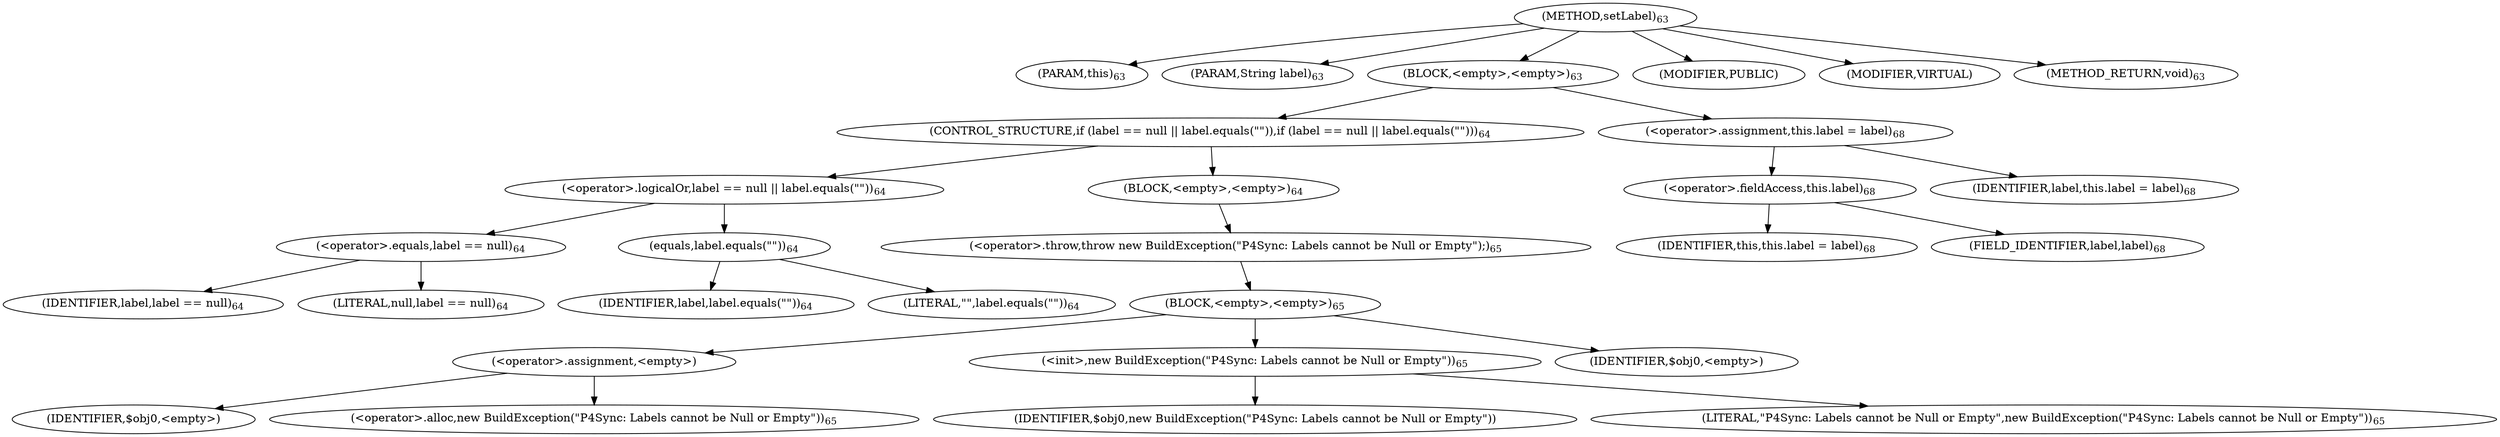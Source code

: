 digraph "setLabel" {  
"18" [label = <(METHOD,setLabel)<SUB>63</SUB>> ]
"4" [label = <(PARAM,this)<SUB>63</SUB>> ]
"19" [label = <(PARAM,String label)<SUB>63</SUB>> ]
"20" [label = <(BLOCK,&lt;empty&gt;,&lt;empty&gt;)<SUB>63</SUB>> ]
"21" [label = <(CONTROL_STRUCTURE,if (label == null || label.equals(&quot;&quot;)),if (label == null || label.equals(&quot;&quot;)))<SUB>64</SUB>> ]
"22" [label = <(&lt;operator&gt;.logicalOr,label == null || label.equals(&quot;&quot;))<SUB>64</SUB>> ]
"23" [label = <(&lt;operator&gt;.equals,label == null)<SUB>64</SUB>> ]
"24" [label = <(IDENTIFIER,label,label == null)<SUB>64</SUB>> ]
"25" [label = <(LITERAL,null,label == null)<SUB>64</SUB>> ]
"26" [label = <(equals,label.equals(&quot;&quot;))<SUB>64</SUB>> ]
"27" [label = <(IDENTIFIER,label,label.equals(&quot;&quot;))<SUB>64</SUB>> ]
"28" [label = <(LITERAL,&quot;&quot;,label.equals(&quot;&quot;))<SUB>64</SUB>> ]
"29" [label = <(BLOCK,&lt;empty&gt;,&lt;empty&gt;)<SUB>64</SUB>> ]
"30" [label = <(&lt;operator&gt;.throw,throw new BuildException(&quot;P4Sync: Labels cannot be Null or Empty&quot;);)<SUB>65</SUB>> ]
"31" [label = <(BLOCK,&lt;empty&gt;,&lt;empty&gt;)<SUB>65</SUB>> ]
"32" [label = <(&lt;operator&gt;.assignment,&lt;empty&gt;)> ]
"33" [label = <(IDENTIFIER,$obj0,&lt;empty&gt;)> ]
"34" [label = <(&lt;operator&gt;.alloc,new BuildException(&quot;P4Sync: Labels cannot be Null or Empty&quot;))<SUB>65</SUB>> ]
"35" [label = <(&lt;init&gt;,new BuildException(&quot;P4Sync: Labels cannot be Null or Empty&quot;))<SUB>65</SUB>> ]
"36" [label = <(IDENTIFIER,$obj0,new BuildException(&quot;P4Sync: Labels cannot be Null or Empty&quot;))> ]
"37" [label = <(LITERAL,&quot;P4Sync: Labels cannot be Null or Empty&quot;,new BuildException(&quot;P4Sync: Labels cannot be Null or Empty&quot;))<SUB>65</SUB>> ]
"38" [label = <(IDENTIFIER,$obj0,&lt;empty&gt;)> ]
"39" [label = <(&lt;operator&gt;.assignment,this.label = label)<SUB>68</SUB>> ]
"40" [label = <(&lt;operator&gt;.fieldAccess,this.label)<SUB>68</SUB>> ]
"3" [label = <(IDENTIFIER,this,this.label = label)<SUB>68</SUB>> ]
"41" [label = <(FIELD_IDENTIFIER,label,label)<SUB>68</SUB>> ]
"42" [label = <(IDENTIFIER,label,this.label = label)<SUB>68</SUB>> ]
"43" [label = <(MODIFIER,PUBLIC)> ]
"44" [label = <(MODIFIER,VIRTUAL)> ]
"45" [label = <(METHOD_RETURN,void)<SUB>63</SUB>> ]
  "18" -> "4" 
  "18" -> "19" 
  "18" -> "20" 
  "18" -> "43" 
  "18" -> "44" 
  "18" -> "45" 
  "20" -> "21" 
  "20" -> "39" 
  "21" -> "22" 
  "21" -> "29" 
  "22" -> "23" 
  "22" -> "26" 
  "23" -> "24" 
  "23" -> "25" 
  "26" -> "27" 
  "26" -> "28" 
  "29" -> "30" 
  "30" -> "31" 
  "31" -> "32" 
  "31" -> "35" 
  "31" -> "38" 
  "32" -> "33" 
  "32" -> "34" 
  "35" -> "36" 
  "35" -> "37" 
  "39" -> "40" 
  "39" -> "42" 
  "40" -> "3" 
  "40" -> "41" 
}
